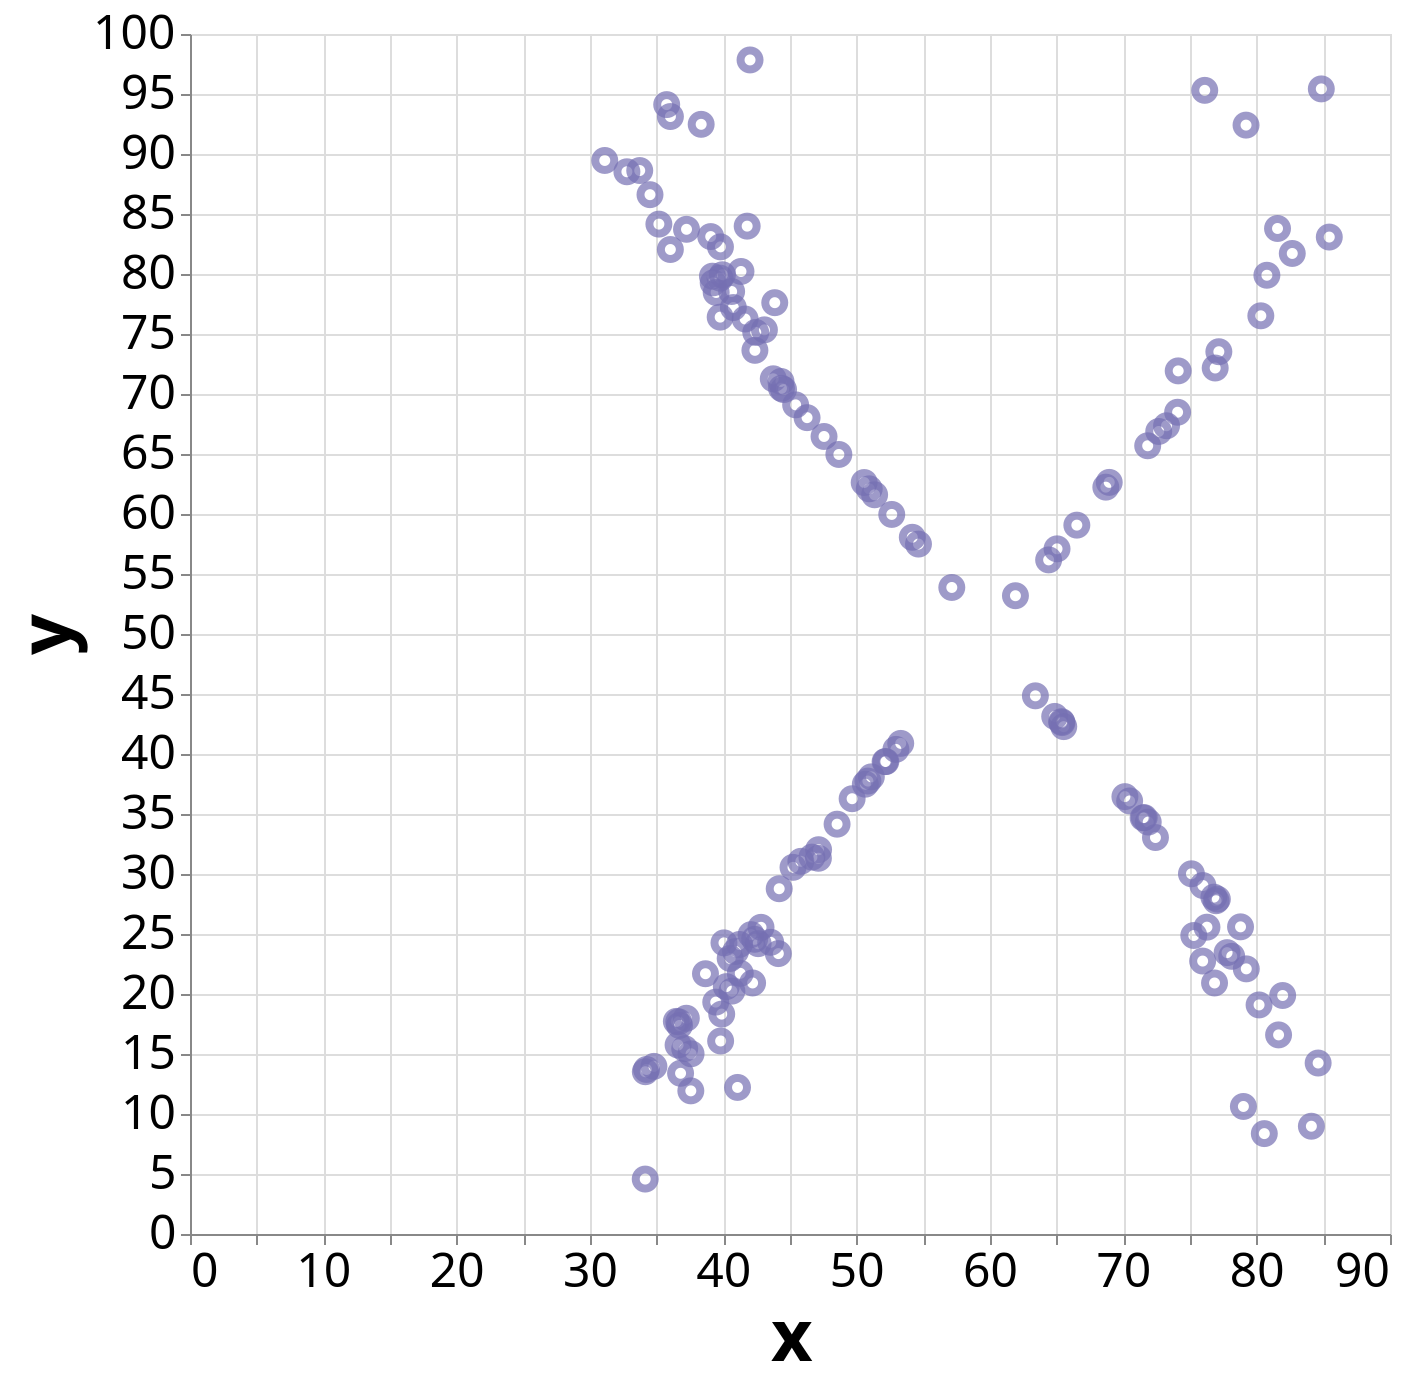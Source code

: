 {
  "config": {
    "view": {
      "width": 400,
      "height": 300
    },
    "mark": {
      "tooltip": null
    },
    "axis": {
      "labelFontSize": 24,
      "titleFontSize": 36
    }
  },
  "data": {
    "name": "data-2de995b2e1a55b37fb3c3e9819bb692a"
  },
  "mark": {
    "type": "point",
    "color": "#7570b3"
  },
  "encoding": {
    "size": {
      "value": 90
    },
    "strokeWidth": {
      "value": 4
    },
    "x": {
      "type": "quantitative",
      "field": "x"
    },
    "y": {
      "type": "quantitative",
      "field": "y"
    }
  },
  "height": 600,
  "width": 600,
  "$schema": "https://vega.github.io/schema/vega-lite/v5.json",
  "datasets": {
    "data-2de995b2e1a55b37fb3c3e9819bb692a": [
      {
        "dataset": "x_shape",
        "x": 38.337757183899996,
        "y": 92.472719051
      },
      {
        "dataset": "x_shape",
        "x": 35.7518707905,
        "y": 94.1167680276
      },
      {
        "dataset": "x_shape",
        "x": 32.7672179591,
        "y": 88.5182945794
      },
      {
        "dataset": "x_shape",
        "x": 33.7296067755,
        "y": 88.622265789
      },
      {
        "dataset": "x_shape",
        "x": 37.238249327,
        "y": 83.7249284144
      },
      {
        "dataset": "x_shape",
        "x": 36.0271982243,
        "y": 82.0407806505
      },
      {
        "dataset": "x_shape",
        "x": 39.2392807768,
        "y": 79.2637238398
      },
      {
        "dataset": "x_shape",
        "x": 39.784524939099995,
        "y": 82.26056589619999
      },
      {
        "dataset": "x_shape",
        "x": 35.1660293896,
        "y": 84.1564919839
      },
      {
        "dataset": "x_shape",
        "x": 40.622115916,
        "y": 78.5421042089
      },
      {
        "dataset": "x_shape",
        "x": 39.181907086,
        "y": 79.8190371976
      },
      {
        "dataset": "x_shape",
        "x": 42.4308889944,
        "y": 75.13363464060001
      },
      {
        "dataset": "x_shape",
        "x": 43.0812558617,
        "y": 75.3467016413
      },
      {
        "dataset": "x_shape",
        "x": 44.360719434399996,
        "y": 70.4742070546
      },
      {
        "dataset": "x_shape",
        "x": 44.324778843500006,
        "y": 71.04590440189999
      },
      {
        "dataset": "x_shape",
        "x": 47.552160201999996,
        "y": 66.4604037217
      },
      {
        "dataset": "x_shape",
        "x": 48.6649246215,
        "y": 64.9610049438
      },
      {
        "dataset": "x_shape",
        "x": 46.280631958,
        "y": 68.0284231525
      },
      {
        "dataset": "x_shape",
        "x": 50.5632444849,
        "y": 62.6238279659
      },
      {
        "dataset": "x_shape",
        "x": 52.6309642318,
        "y": 59.9639357915
      },
      {
        "dataset": "x_shape",
        "x": 54.6362064446,
        "y": 57.4938424367
      },
      {
        "dataset": "x_shape",
        "x": 51.34602713899999,
        "y": 61.6005530364
      },
      {
        "dataset": "x_shape",
        "x": 57.134855353999995,
        "y": 53.8779658045
      },
      {
        "dataset": "x_shape",
        "x": 54.1712415737,
        "y": 58.0598078952
      },
      {
        "dataset": "x_shape",
        "x": 50.9423823071,
        "y": 62.0973939351
      },
      {
        "dataset": "x_shape",
        "x": 66.51292445600001,
        "y": 59.071281847799995
      },
      {
        "dataset": "x_shape",
        "x": 64.3979095023,
        "y": 56.1748754008
      },
      {
        "dataset": "x_shape",
        "x": 68.68659329399999,
        "y": 62.2373439902
      },
      {
        "dataset": "x_shape",
        "x": 65.02779370569999,
        "y": 57.0962573525
      },
      {
        "dataset": "x_shape",
        "x": 53.3045031712,
        "y": 40.883844549
      },
      {
        "dataset": "x_shape",
        "x": 52.94517808810001,
        "y": 40.384625694200004
      },
      {
        "dataset": "x_shape",
        "x": 45.225738199,
        "y": 30.555225922600002
      },
      {
        "dataset": "x_shape",
        "x": 50.8433046202,
        "y": 37.7446280981
      },
      {
        "dataset": "x_shape",
        "x": 49.659293939799994,
        "y": 36.273442735
      },
      {
        "dataset": "x_shape",
        "x": 47.142788934799995,
        "y": 32.025064173400004
      },
      {
        "dataset": "x_shape",
        "x": 41.2700565259,
        "y": 21.7218171465
      },
      {
        "dataset": "x_shape",
        "x": 47.1301271555,
        "y": 31.3099029222
      },
      {
        "dataset": "x_shape",
        "x": 40.9159715783,
        "y": 23.5415923929
      },
      {
        "dataset": "x_shape",
        "x": 38.6601639737,
        "y": 21.6895496369
      },
      {
        "dataset": "x_shape",
        "x": 42.6125508262,
        "y": 24.195053774
      },
      {
        "dataset": "x_shape",
        "x": 41.209039500799996,
        "y": 24.128709189099997
      },
      {
        "dataset": "x_shape",
        "x": 50.6492211499,
        "y": 37.4837907435
      },
      {
        "dataset": "x_shape",
        "x": 52.1319019406,
        "y": 39.3646020815
      },
      {
        "dataset": "x_shape",
        "x": 39.797271270500005,
        "y": 16.083549649000002
      },
      {
        "dataset": "x_shape",
        "x": 43.549881480699995,
        "y": 24.3072109395
      },
      {
        "dataset": "x_shape",
        "x": 36.7146633371,
        "y": 17.3818098572
      },
      {
        "dataset": "x_shape",
        "x": 37.224610127800005,
        "y": 17.9800644828
      },
      {
        "dataset": "x_shape",
        "x": 40.512447853699996,
        "y": 22.9622145725
      },
      {
        "dataset": "x_shape",
        "x": 40.2220627884,
        "y": 20.6146217044
      },
      {
        "dataset": "x_shape",
        "x": 44.1249612057,
        "y": 23.366245285799998
      },
      {
        "dataset": "x_shape",
        "x": 42.3462616039,
        "y": 24.5583269437
      },
      {
        "dataset": "x_shape",
        "x": 44.189084370799996,
        "y": 28.772625473
      },
      {
        "dataset": "x_shape",
        "x": 45.814245310100006,
        "y": 31.056979671999997
      },
      {
        "dataset": "x_shape",
        "x": 46.6431192691,
        "y": 31.4072190618
      },
      {
        "dataset": "x_shape",
        "x": 52.189888304700006,
        "y": 39.3677964938
      },
      {
        "dataset": "x_shape",
        "x": 51.100317358699996,
        "y": 38.095699984
      },
      {
        "dataset": "x_shape",
        "x": 65.40083414770001,
        "y": 42.6140320392
      },
      {
        "dataset": "x_shape",
        "x": 64.85203982670001,
        "y": 43.1337348404
      },
      {
        "dataset": "x_shape",
        "x": 63.4038060118,
        "y": 44.847493688
      },
      {
        "dataset": "x_shape",
        "x": 65.3715488709,
        "y": 42.6959713164
      },
      {
        "dataset": "x_shape",
        "x": 61.9080397046,
        "y": 53.19035206939999
      },
      {
        "dataset": "x_shape",
        "x": 71.8266529973,
        "y": 65.6862303604
      },
      {
        "dataset": "x_shape",
        "x": 72.6546231621,
        "y": 66.8782776113
      },
      {
        "dataset": "x_shape",
        "x": 76.8885781632,
        "y": 72.1654720777
      },
      {
        "dataset": "x_shape",
        "x": 43.74461968439999,
        "y": 71.2679610751
      },
      {
        "dataset": "x_shape",
        "x": 39.0542484428,
        "y": 83.1190207043
      },
      {
        "dataset": "x_shape",
        "x": 39.9316746322,
        "y": 79.9391880033
      },
      {
        "dataset": "x_shape",
        "x": 39.762826106999995,
        "y": 76.4059674459
      },
      {
        "dataset": "x_shape",
        "x": 41.323383287,
        "y": 80.21186859689999
      },
      {
        "dataset": "x_shape",
        "x": 41.7873232275,
        "y": 83.9880779935
      },
      {
        "dataset": "x_shape",
        "x": 39.7556490651,
        "y": 79.6570966361
      },
      {
        "dataset": "x_shape",
        "x": 40.7498793985,
        "y": 77.204657286
      },
      {
        "dataset": "x_shape",
        "x": 43.8568984983,
        "y": 77.6098436482
      },
      {
        "dataset": "x_shape",
        "x": 42.3678224956,
        "y": 73.6382718294
      },
      {
        "dataset": "x_shape",
        "x": 39.462959836399996,
        "y": 78.459973898
      },
      {
        "dataset": "x_shape",
        "x": 44.5173339492,
        "y": 70.3693498252
      },
      {
        "dataset": "x_shape",
        "x": 41.6360929963,
        "y": 76.2492229205
      },
      {
        "dataset": "x_shape",
        "x": 45.4229321817,
        "y": 69.0955016709
      },
      {
        "dataset": "x_shape",
        "x": 42.0028562742,
        "y": 97.83761472350001
      },
      {
        "dataset": "x_shape",
        "x": 76.1056290282,
        "y": 95.30498057540001
      },
      {
        "dataset": "x_shape",
        "x": 79.2025626772,
        "y": 92.40721562639999
      },
      {
        "dataset": "x_shape",
        "x": 84.8482440854,
        "y": 95.42480453040001
      },
      {
        "dataset": "x_shape",
        "x": 81.5644753207,
        "y": 83.7929072262
      },
      {
        "dataset": "x_shape",
        "x": 85.4461864009,
        "y": 83.0782938448
      },
      {
        "dataset": "x_shape",
        "x": 80.3124913784,
        "y": 76.5162389518
      },
      {
        "dataset": "x_shape",
        "x": 80.7662322969,
        "y": 79.8960656796
      },
      {
        "dataset": "x_shape",
        "x": 82.6701124763,
        "y": 81.711479845
      },
      {
        "dataset": "x_shape",
        "x": 77.1636254828,
        "y": 73.5237189623
      },
      {
        "dataset": "x_shape",
        "x": 74.0707000309,
        "y": 68.4795642895
      },
      {
        "dataset": "x_shape",
        "x": 74.1142308687,
        "y": 71.9263635185
      },
      {
        "dataset": "x_shape",
        "x": 68.942075458,
        "y": 62.635150577
      },
      {
        "dataset": "x_shape",
        "x": 73.24200233090001,
        "y": 67.3532711288
      },
      {
        "dataset": "x_shape",
        "x": 71.8670131631,
        "y": 34.3291575887
      },
      {
        "dataset": "x_shape",
        "x": 71.5691888532,
        "y": 34.699218607
      },
      {
        "dataset": "x_shape",
        "x": 71.4829096934,
        "y": 34.680516992600005
      },
      {
        "dataset": "x_shape",
        "x": 78.1285220512,
        "y": 23.139231835
      },
      {
        "dataset": "x_shape",
        "x": 78.789825254,
        "y": 25.597193346599997
      },
      {
        "dataset": "x_shape",
        "x": 77.7815467962,
        "y": 23.447214474499997
      },
      {
        "dataset": "x_shape",
        "x": 48.5306293681,
        "y": 34.1524500077
      },
      {
        "dataset": "x_shape",
        "x": 65.5307814724,
        "y": 42.2810847015
      },
      {
        "dataset": "x_shape",
        "x": 70.1180341426,
        "y": 36.4481847905
      },
      {
        "dataset": "x_shape",
        "x": 70.4722626065,
        "y": 36.0880530553
      },
      {
        "dataset": "x_shape",
        "x": 76.7911300701,
        "y": 28.0720081685
      },
      {
        "dataset": "x_shape",
        "x": 72.4093545935,
        "y": 33.039256966399996
      },
      {
        "dataset": "x_shape",
        "x": 76.271299815,
        "y": 25.5695441452
      },
      {
        "dataset": "x_shape",
        "x": 76.9532591384,
        "y": 27.7706107405
      },
      {
        "dataset": "x_shape",
        "x": 75.1077300904,
        "y": 30.0169834157
      },
      {
        "dataset": "x_shape",
        "x": 75.9692852004,
        "y": 29.038865375300002
      },
      {
        "dataset": "x_shape",
        "x": 75.2838870131,
        "y": 24.8747531721
      },
      {
        "dataset": "x_shape",
        "x": 77.05224063850001,
        "y": 27.9056390894
      },
      {
        "dataset": "x_shape",
        "x": 42.8267563374,
        "y": 25.556959406500003
      },
      {
        "dataset": "x_shape",
        "x": 42.0806606852,
        "y": 24.9465264454
      },
      {
        "dataset": "x_shape",
        "x": 39.8783046498,
        "y": 18.3249292157
      },
      {
        "dataset": "x_shape",
        "x": 36.4754991726,
        "y": 17.718947788399998
      },
      {
        "dataset": "x_shape",
        "x": 37.103073641900004,
        "y": 15.4456116477
      },
      {
        "dataset": "x_shape",
        "x": 34.1489682077,
        "y": 13.5238698677
      },
      {
        "dataset": "x_shape",
        "x": 37.5794219113,
        "y": 15.0158901333
      },
      {
        "dataset": "x_shape",
        "x": 41.0643057894,
        "y": 12.2144689321
      },
      {
        "dataset": "x_shape",
        "x": 42.195266147,
        "y": 20.9193721857
      },
      {
        "dataset": "x_shape",
        "x": 36.6055782383,
        "y": 15.748875885
      },
      {
        "dataset": "x_shape",
        "x": 39.4311612098,
        "y": 19.3238407541
      },
      {
        "dataset": "x_shape",
        "x": 37.5620763361,
        "y": 11.928445704400001
      },
      {
        "dataset": "x_shape",
        "x": 34.2381100444,
        "y": 13.7131582305
      },
      {
        "dataset": "x_shape",
        "x": 34.140941038600005,
        "y": 4.57766135024
      },
      {
        "dataset": "x_shape",
        "x": 36.6592676972,
        "y": 17.6819644553
      },
      {
        "dataset": "x_shape",
        "x": 40.6437192795,
        "y": 20.2408613716
      },
      {
        "dataset": "x_shape",
        "x": 36.7924815919,
        "y": 13.3921347304
      },
      {
        "dataset": "x_shape",
        "x": 75.9483006427,
        "y": 22.7447959146
      },
      {
        "dataset": "x_shape",
        "x": 76.8406924717,
        "y": 20.9185472197
      },
      {
        "dataset": "x_shape",
        "x": 81.9504776395,
        "y": 19.874558208499998
      },
      {
        "dataset": "x_shape",
        "x": 81.64370568529999,
        "y": 16.5917599845
      },
      {
        "dataset": "x_shape",
        "x": 84.6102197758,
        "y": 14.2477619017
      },
      {
        "dataset": "x_shape",
        "x": 84.1028794336,
        "y": 8.98065579006
      },
      {
        "dataset": "x_shape",
        "x": 80.18002545,
        "y": 19.0888441297
      },
      {
        "dataset": "x_shape",
        "x": 80.5732729943,
        "y": 8.36563890168
      },
      {
        "dataset": "x_shape",
        "x": 79.0043268649,
        "y": 10.6281977654
      },
      {
        "dataset": "x_shape",
        "x": 40.0481864651,
        "y": 24.2614879334
      },
      {
        "dataset": "x_shape",
        "x": 34.794593537800004,
        "y": 13.969683461099999
      },
      {
        "dataset": "x_shape",
        "x": 79.221764441,
        "y": 22.0945914837
      },
      {
        "dataset": "x_shape",
        "x": 36.0308797708,
        "y": 93.1217332374
      },
      {
        "dataset": "x_shape",
        "x": 34.4995583102,
        "y": 86.60998505110001
      },
      {
        "dataset": "x_shape",
        "x": 31.1068665551,
        "y": 89.4616352367
      }
    ]
  }
}